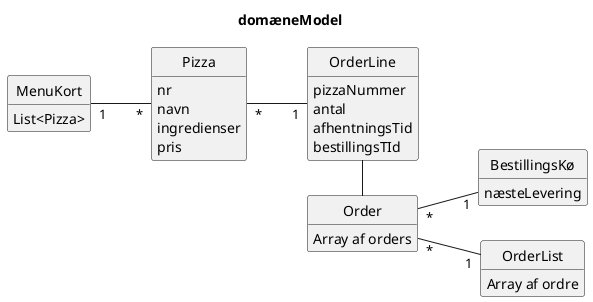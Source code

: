 @startuml

title domæneModel
left to right direction

hide circle
hide methods


Class MenuKort{
List<Pizza>
}

Class Pizza{
nr
navn
ingredienser
pris
}

Class OrderLine{
pizzaNummer
antal
afhentningsTid
bestillingsTId
}

Class Order{
Array af orders

}

Class BestillingsKø{
næsteLevering
}

Class OrderList{
Array af ordre
}

MenuKort "1" -- "*" Pizza
Pizza "*" -- "1" OrderLine

Order "*" -- "1" BestillingsKø
Order "*" -- "1" OrderList
OrderLine -right- Order

@enduml